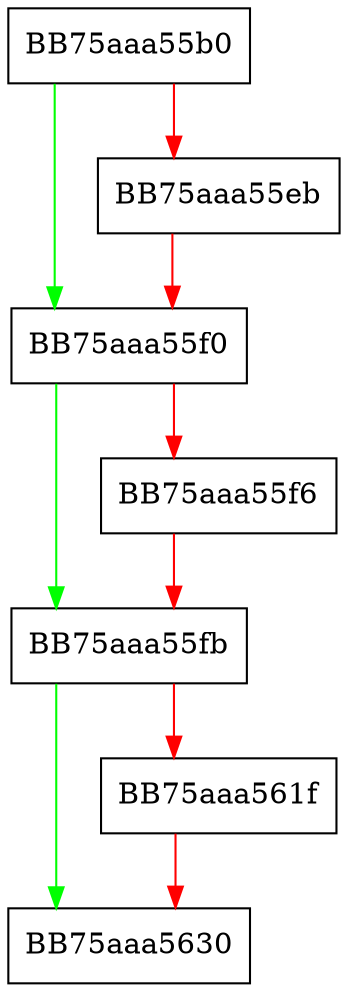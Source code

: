 digraph RpfAPI_MpContainerOpenObjectForRead {
  node [shape="box"];
  graph [splines=ortho];
  BB75aaa55b0 -> BB75aaa55f0 [color="green"];
  BB75aaa55b0 -> BB75aaa55eb [color="red"];
  BB75aaa55eb -> BB75aaa55f0 [color="red"];
  BB75aaa55f0 -> BB75aaa55fb [color="green"];
  BB75aaa55f0 -> BB75aaa55f6 [color="red"];
  BB75aaa55f6 -> BB75aaa55fb [color="red"];
  BB75aaa55fb -> BB75aaa5630 [color="green"];
  BB75aaa55fb -> BB75aaa561f [color="red"];
  BB75aaa561f -> BB75aaa5630 [color="red"];
}